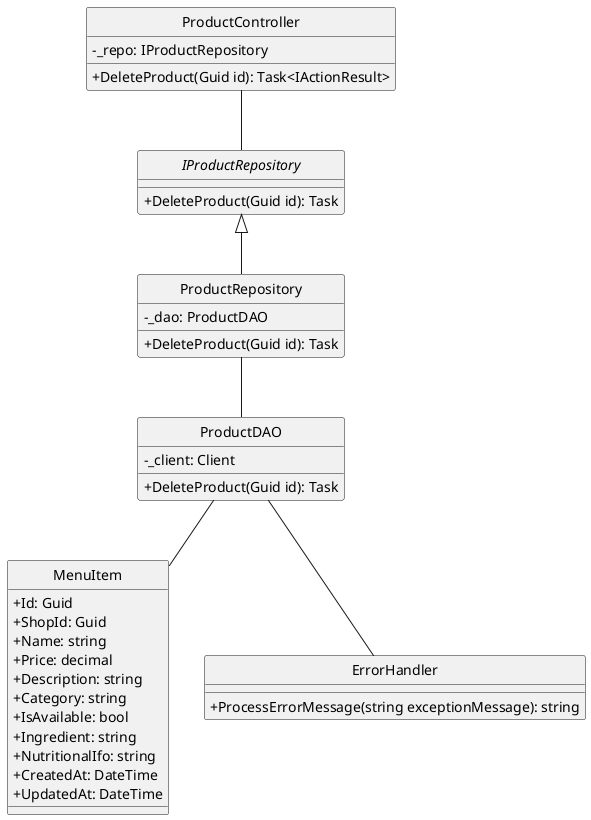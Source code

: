 @startuml
hide circle
skinparam classAttributeIconSize 0

' Controller handling product endpoints
class ProductController {
    - _repo: IProductRepository
    + DeleteProduct(Guid id): Task<IActionResult>
}

' Repository interface with DeleteProduct declaration
interface IProductRepository {
    + DeleteProduct(Guid id): Task
}

' Repository implementation delegating to the DAO
class ProductRepository {
    - _dao: ProductDAO
    + DeleteProduct(Guid id): Task
}

' Data Access Object handling database operations
class ProductDAO {
    - _client: Client
    + DeleteProduct(Guid id): Task
}

' Domain model representing a product record
class MenuItem {
    + Id: Guid
    + ShopId: Guid
    + Name: string
    + Price: decimal
    + Description: string
    + Category: string
    + IsAvailable: bool
    + Ingredient: string
    + NutritionalIfo: string
    + CreatedAt: DateTime
    + UpdatedAt: DateTime
}

' Utility class for error handling
class ErrorHandler {
    + ProcessErrorMessage(string exceptionMessage): string
}

' Relationships among classes
ProductController -- IProductRepository
IProductRepository <|-- ProductRepository
ProductRepository -- ProductDAO
ProductDAO -- MenuItem
ProductDAO -- ErrorHandler

@enduml
